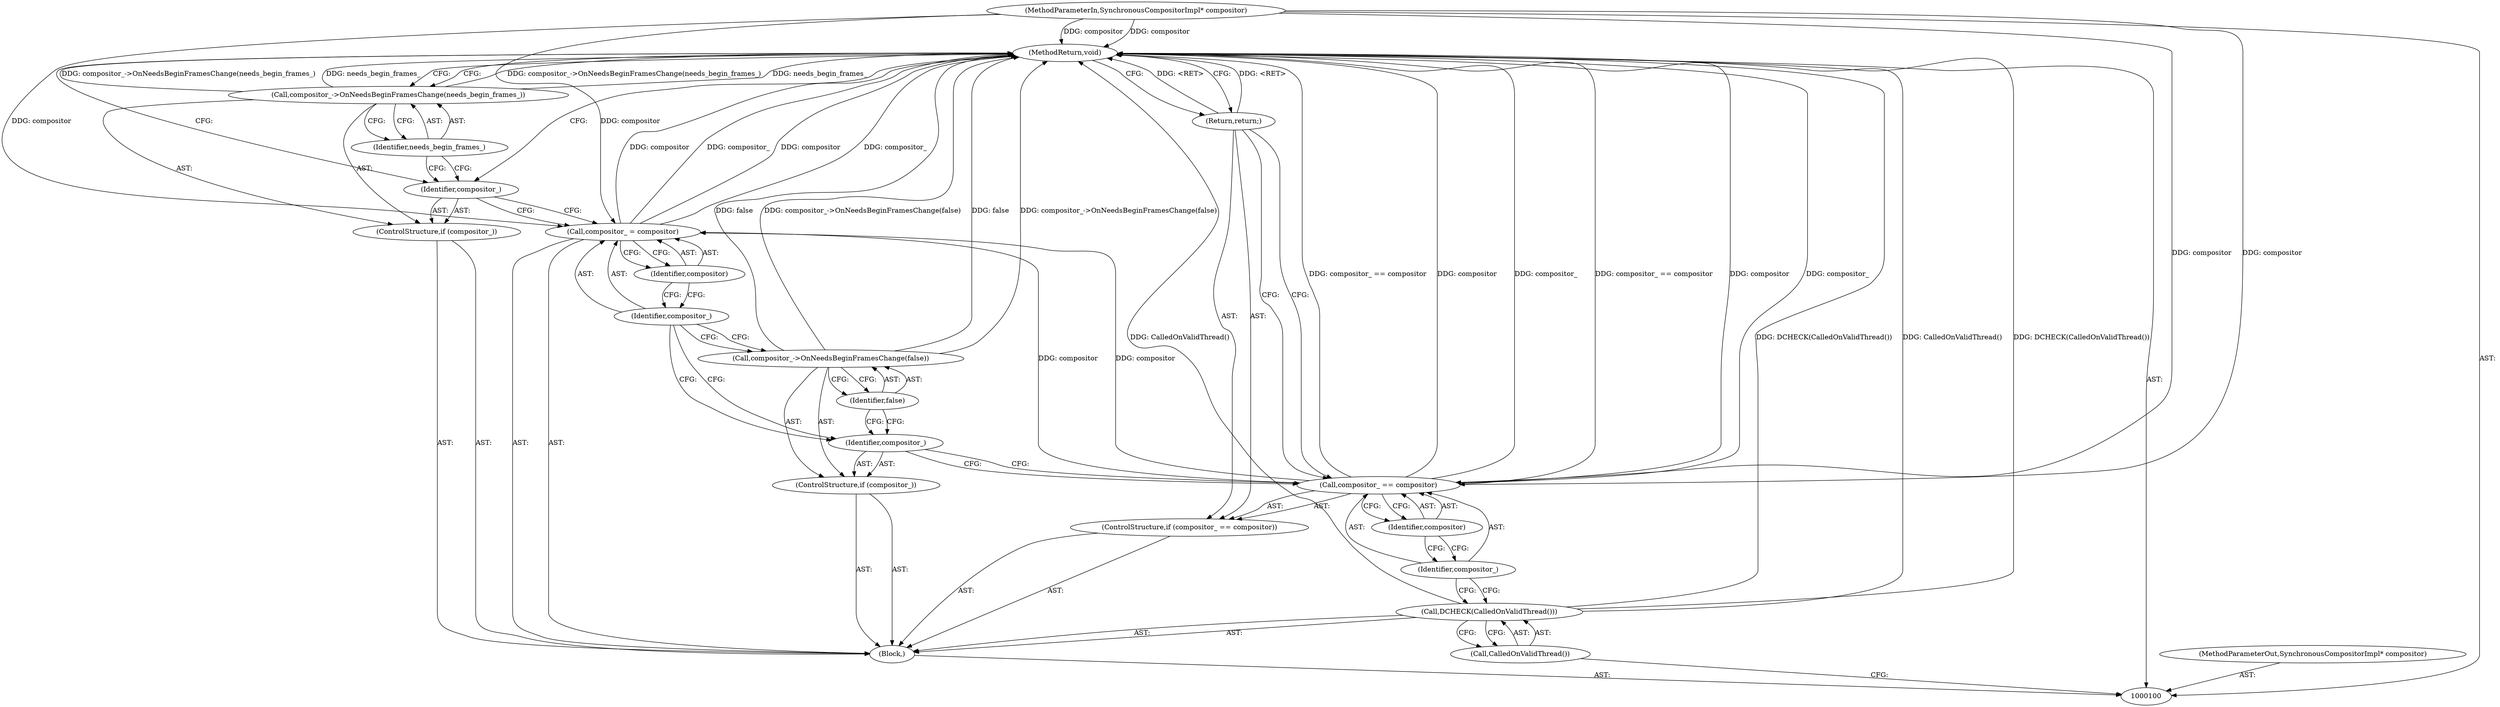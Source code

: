 digraph "0_Chrome_0e3d721470add955c056e3051614f58c7220e85b_0" {
"1000121" [label="(MethodReturn,void)"];
"1000117" [label="(ControlStructure,if (compositor_))"];
"1000118" [label="(Identifier,compositor_)"];
"1000119" [label="(Call,compositor_->OnNeedsBeginFramesChange(needs_begin_frames_))"];
"1000120" [label="(Identifier,needs_begin_frames_)"];
"1000102" [label="(Block,)"];
"1000101" [label="(MethodParameterIn,SynchronousCompositorImpl* compositor)"];
"1000147" [label="(MethodParameterOut,SynchronousCompositorImpl* compositor)"];
"1000104" [label="(Call,CalledOnValidThread())"];
"1000103" [label="(Call,DCHECK(CalledOnValidThread()))"];
"1000105" [label="(ControlStructure,if (compositor_ == compositor))"];
"1000108" [label="(Identifier,compositor)"];
"1000109" [label="(Return,return;)"];
"1000106" [label="(Call,compositor_ == compositor)"];
"1000107" [label="(Identifier,compositor_)"];
"1000110" [label="(ControlStructure,if (compositor_))"];
"1000111" [label="(Identifier,compositor_)"];
"1000112" [label="(Call,compositor_->OnNeedsBeginFramesChange(false))"];
"1000113" [label="(Identifier,false)"];
"1000116" [label="(Identifier,compositor)"];
"1000114" [label="(Call,compositor_ = compositor)"];
"1000115" [label="(Identifier,compositor_)"];
"1000121" -> "1000100"  [label="AST: "];
"1000121" -> "1000109"  [label="CFG: "];
"1000121" -> "1000119"  [label="CFG: "];
"1000121" -> "1000118"  [label="CFG: "];
"1000106" -> "1000121"  [label="DDG: compositor"];
"1000106" -> "1000121"  [label="DDG: compositor_"];
"1000106" -> "1000121"  [label="DDG: compositor_ == compositor"];
"1000103" -> "1000121"  [label="DDG: CalledOnValidThread()"];
"1000103" -> "1000121"  [label="DDG: DCHECK(CalledOnValidThread())"];
"1000114" -> "1000121"  [label="DDG: compositor_"];
"1000114" -> "1000121"  [label="DDG: compositor"];
"1000112" -> "1000121"  [label="DDG: compositor_->OnNeedsBeginFramesChange(false)"];
"1000112" -> "1000121"  [label="DDG: false"];
"1000119" -> "1000121"  [label="DDG: compositor_->OnNeedsBeginFramesChange(needs_begin_frames_)"];
"1000119" -> "1000121"  [label="DDG: needs_begin_frames_"];
"1000101" -> "1000121"  [label="DDG: compositor"];
"1000109" -> "1000121"  [label="DDG: <RET>"];
"1000117" -> "1000102"  [label="AST: "];
"1000118" -> "1000117"  [label="AST: "];
"1000119" -> "1000117"  [label="AST: "];
"1000118" -> "1000117"  [label="AST: "];
"1000118" -> "1000114"  [label="CFG: "];
"1000120" -> "1000118"  [label="CFG: "];
"1000121" -> "1000118"  [label="CFG: "];
"1000119" -> "1000117"  [label="AST: "];
"1000119" -> "1000120"  [label="CFG: "];
"1000120" -> "1000119"  [label="AST: "];
"1000121" -> "1000119"  [label="CFG: "];
"1000119" -> "1000121"  [label="DDG: compositor_->OnNeedsBeginFramesChange(needs_begin_frames_)"];
"1000119" -> "1000121"  [label="DDG: needs_begin_frames_"];
"1000120" -> "1000119"  [label="AST: "];
"1000120" -> "1000118"  [label="CFG: "];
"1000119" -> "1000120"  [label="CFG: "];
"1000102" -> "1000100"  [label="AST: "];
"1000103" -> "1000102"  [label="AST: "];
"1000105" -> "1000102"  [label="AST: "];
"1000110" -> "1000102"  [label="AST: "];
"1000114" -> "1000102"  [label="AST: "];
"1000117" -> "1000102"  [label="AST: "];
"1000101" -> "1000100"  [label="AST: "];
"1000101" -> "1000121"  [label="DDG: compositor"];
"1000101" -> "1000106"  [label="DDG: compositor"];
"1000101" -> "1000114"  [label="DDG: compositor"];
"1000147" -> "1000100"  [label="AST: "];
"1000104" -> "1000103"  [label="AST: "];
"1000104" -> "1000100"  [label="CFG: "];
"1000103" -> "1000104"  [label="CFG: "];
"1000103" -> "1000102"  [label="AST: "];
"1000103" -> "1000104"  [label="CFG: "];
"1000104" -> "1000103"  [label="AST: "];
"1000107" -> "1000103"  [label="CFG: "];
"1000103" -> "1000121"  [label="DDG: CalledOnValidThread()"];
"1000103" -> "1000121"  [label="DDG: DCHECK(CalledOnValidThread())"];
"1000105" -> "1000102"  [label="AST: "];
"1000106" -> "1000105"  [label="AST: "];
"1000109" -> "1000105"  [label="AST: "];
"1000108" -> "1000106"  [label="AST: "];
"1000108" -> "1000107"  [label="CFG: "];
"1000106" -> "1000108"  [label="CFG: "];
"1000109" -> "1000105"  [label="AST: "];
"1000109" -> "1000106"  [label="CFG: "];
"1000121" -> "1000109"  [label="CFG: "];
"1000109" -> "1000121"  [label="DDG: <RET>"];
"1000106" -> "1000105"  [label="AST: "];
"1000106" -> "1000108"  [label="CFG: "];
"1000107" -> "1000106"  [label="AST: "];
"1000108" -> "1000106"  [label="AST: "];
"1000109" -> "1000106"  [label="CFG: "];
"1000111" -> "1000106"  [label="CFG: "];
"1000106" -> "1000121"  [label="DDG: compositor"];
"1000106" -> "1000121"  [label="DDG: compositor_"];
"1000106" -> "1000121"  [label="DDG: compositor_ == compositor"];
"1000101" -> "1000106"  [label="DDG: compositor"];
"1000106" -> "1000114"  [label="DDG: compositor"];
"1000107" -> "1000106"  [label="AST: "];
"1000107" -> "1000103"  [label="CFG: "];
"1000108" -> "1000107"  [label="CFG: "];
"1000110" -> "1000102"  [label="AST: "];
"1000111" -> "1000110"  [label="AST: "];
"1000112" -> "1000110"  [label="AST: "];
"1000111" -> "1000110"  [label="AST: "];
"1000111" -> "1000106"  [label="CFG: "];
"1000113" -> "1000111"  [label="CFG: "];
"1000115" -> "1000111"  [label="CFG: "];
"1000112" -> "1000110"  [label="AST: "];
"1000112" -> "1000113"  [label="CFG: "];
"1000113" -> "1000112"  [label="AST: "];
"1000115" -> "1000112"  [label="CFG: "];
"1000112" -> "1000121"  [label="DDG: compositor_->OnNeedsBeginFramesChange(false)"];
"1000112" -> "1000121"  [label="DDG: false"];
"1000113" -> "1000112"  [label="AST: "];
"1000113" -> "1000111"  [label="CFG: "];
"1000112" -> "1000113"  [label="CFG: "];
"1000116" -> "1000114"  [label="AST: "];
"1000116" -> "1000115"  [label="CFG: "];
"1000114" -> "1000116"  [label="CFG: "];
"1000114" -> "1000102"  [label="AST: "];
"1000114" -> "1000116"  [label="CFG: "];
"1000115" -> "1000114"  [label="AST: "];
"1000116" -> "1000114"  [label="AST: "];
"1000118" -> "1000114"  [label="CFG: "];
"1000114" -> "1000121"  [label="DDG: compositor_"];
"1000114" -> "1000121"  [label="DDG: compositor"];
"1000106" -> "1000114"  [label="DDG: compositor"];
"1000101" -> "1000114"  [label="DDG: compositor"];
"1000115" -> "1000114"  [label="AST: "];
"1000115" -> "1000112"  [label="CFG: "];
"1000115" -> "1000111"  [label="CFG: "];
"1000116" -> "1000115"  [label="CFG: "];
}
